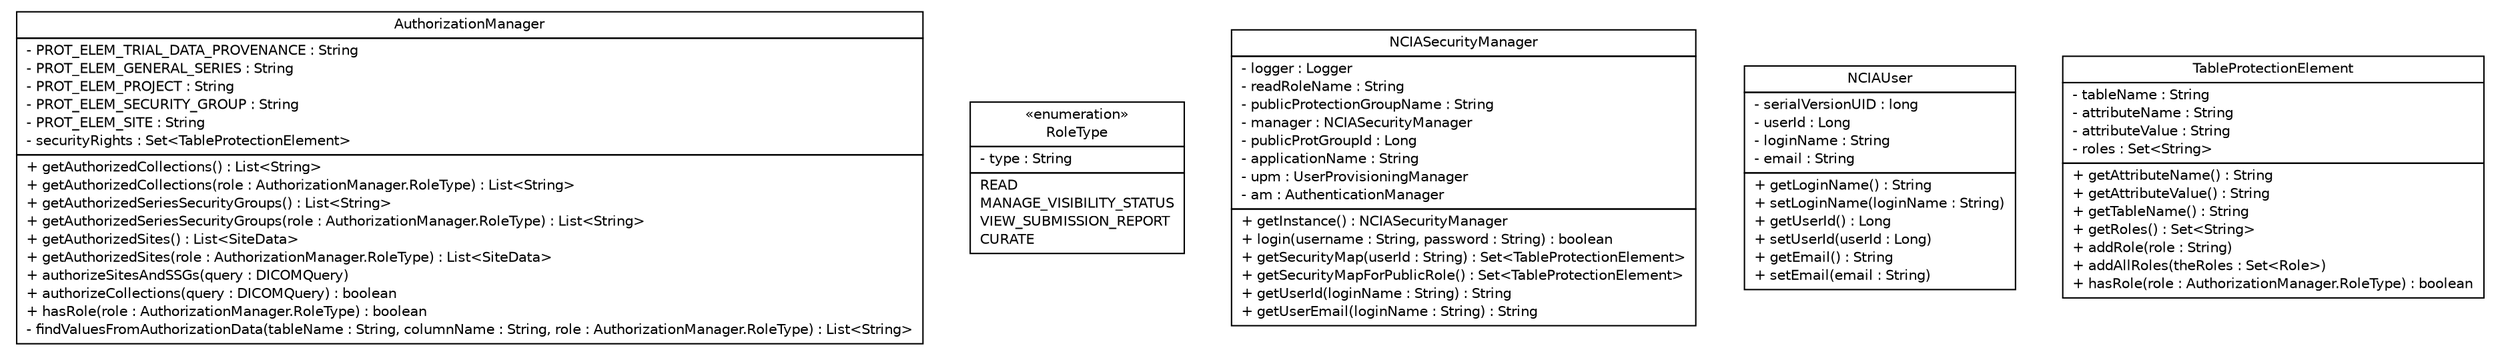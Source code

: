 #!/usr/local/bin/dot
#
# Class diagram 
# Generated by UmlGraph version 4.8 (http://www.spinellis.gr/sw/umlgraph)
#

digraph G {
	edge [fontname="Helvetica",fontsize=10,labelfontname="Helvetica",labelfontsize=10];
	node [fontname="Helvetica",fontsize=10,shape=plaintext];
	// gov.nih.nci.ncia.security.AuthorizationManager
	c5744 [label=<<table border="0" cellborder="1" cellspacing="0" cellpadding="2" port="p" href="./AuthorizationManager.html">
		<tr><td><table border="0" cellspacing="0" cellpadding="1">
			<tr><td> AuthorizationManager </td></tr>
		</table></td></tr>
		<tr><td><table border="0" cellspacing="0" cellpadding="1">
			<tr><td align="left"> - PROT_ELEM_TRIAL_DATA_PROVENANCE : String </td></tr>
			<tr><td align="left"> - PROT_ELEM_GENERAL_SERIES : String </td></tr>
			<tr><td align="left"> - PROT_ELEM_PROJECT : String </td></tr>
			<tr><td align="left"> - PROT_ELEM_SECURITY_GROUP : String </td></tr>
			<tr><td align="left"> - PROT_ELEM_SITE : String </td></tr>
			<tr><td align="left"> - securityRights : Set&lt;TableProtectionElement&gt; </td></tr>
		</table></td></tr>
		<tr><td><table border="0" cellspacing="0" cellpadding="1">
			<tr><td align="left"> + getAuthorizedCollections() : List&lt;String&gt; </td></tr>
			<tr><td align="left"> + getAuthorizedCollections(role : AuthorizationManager.RoleType) : List&lt;String&gt; </td></tr>
			<tr><td align="left"> + getAuthorizedSeriesSecurityGroups() : List&lt;String&gt; </td></tr>
			<tr><td align="left"> + getAuthorizedSeriesSecurityGroups(role : AuthorizationManager.RoleType) : List&lt;String&gt; </td></tr>
			<tr><td align="left"> + getAuthorizedSites() : List&lt;SiteData&gt; </td></tr>
			<tr><td align="left"> + getAuthorizedSites(role : AuthorizationManager.RoleType) : List&lt;SiteData&gt; </td></tr>
			<tr><td align="left"> + authorizeSitesAndSSGs(query : DICOMQuery) </td></tr>
			<tr><td align="left"> + authorizeCollections(query : DICOMQuery) : boolean </td></tr>
			<tr><td align="left"> + hasRole(role : AuthorizationManager.RoleType) : boolean </td></tr>
			<tr><td align="left"> - findValuesFromAuthorizationData(tableName : String, columnName : String, role : AuthorizationManager.RoleType) : List&lt;String&gt; </td></tr>
		</table></td></tr>
		</table>>, fontname="Helvetica", fontcolor="black", fontsize=10.0];
	// gov.nih.nci.ncia.security.AuthorizationManager.RoleType
	c5745 [label=<<table border="0" cellborder="1" cellspacing="0" cellpadding="2" port="p" href="./AuthorizationManager.RoleType.html">
		<tr><td><table border="0" cellspacing="0" cellpadding="1">
			<tr><td> &laquo;enumeration&raquo; </td></tr>
			<tr><td> RoleType </td></tr>
		</table></td></tr>
		<tr><td><table border="0" cellspacing="0" cellpadding="1">
			<tr><td align="left"> - type : String </td></tr>
		</table></td></tr>
		<tr><td><table border="0" cellspacing="0" cellpadding="1">
			<tr><td align="left"> READ </td></tr>
			<tr><td align="left"> MANAGE_VISIBILITY_STATUS </td></tr>
			<tr><td align="left"> VIEW_SUBMISSION_REPORT </td></tr>
			<tr><td align="left"> CURATE </td></tr>
		</table></td></tr>
		</table>>, fontname="Helvetica", fontcolor="black", fontsize=10.0];
	// gov.nih.nci.ncia.security.NCIASecurityManager
	c5746 [label=<<table border="0" cellborder="1" cellspacing="0" cellpadding="2" port="p" href="./NCIASecurityManager.html">
		<tr><td><table border="0" cellspacing="0" cellpadding="1">
			<tr><td> NCIASecurityManager </td></tr>
		</table></td></tr>
		<tr><td><table border="0" cellspacing="0" cellpadding="1">
			<tr><td align="left"> - logger : Logger </td></tr>
			<tr><td align="left"> - readRoleName : String </td></tr>
			<tr><td align="left"> - publicProtectionGroupName : String </td></tr>
			<tr><td align="left"> - manager : NCIASecurityManager </td></tr>
			<tr><td align="left"> - publicProtGroupId : Long </td></tr>
			<tr><td align="left"> - applicationName : String </td></tr>
			<tr><td align="left"> - upm : UserProvisioningManager </td></tr>
			<tr><td align="left"> - am : AuthenticationManager </td></tr>
		</table></td></tr>
		<tr><td><table border="0" cellspacing="0" cellpadding="1">
			<tr><td align="left"> + getInstance() : NCIASecurityManager </td></tr>
			<tr><td align="left"> + login(username : String, password : String) : boolean </td></tr>
			<tr><td align="left"> + getSecurityMap(userId : String) : Set&lt;TableProtectionElement&gt; </td></tr>
			<tr><td align="left"> + getSecurityMapForPublicRole() : Set&lt;TableProtectionElement&gt; </td></tr>
			<tr><td align="left"> + getUserId(loginName : String) : String </td></tr>
			<tr><td align="left"> + getUserEmail(loginName : String) : String </td></tr>
		</table></td></tr>
		</table>>, fontname="Helvetica", fontcolor="black", fontsize=10.0];
	// gov.nih.nci.ncia.security.NCIAUser
	c5747 [label=<<table border="0" cellborder="1" cellspacing="0" cellpadding="2" port="p" href="./NCIAUser.html">
		<tr><td><table border="0" cellspacing="0" cellpadding="1">
			<tr><td> NCIAUser </td></tr>
		</table></td></tr>
		<tr><td><table border="0" cellspacing="0" cellpadding="1">
			<tr><td align="left"> - serialVersionUID : long </td></tr>
			<tr><td align="left"> - userId : Long </td></tr>
			<tr><td align="left"> - loginName : String </td></tr>
			<tr><td align="left"> - email : String </td></tr>
		</table></td></tr>
		<tr><td><table border="0" cellspacing="0" cellpadding="1">
			<tr><td align="left"> + getLoginName() : String </td></tr>
			<tr><td align="left"> + setLoginName(loginName : String) </td></tr>
			<tr><td align="left"> + getUserId() : Long </td></tr>
			<tr><td align="left"> + setUserId(userId : Long) </td></tr>
			<tr><td align="left"> + getEmail() : String </td></tr>
			<tr><td align="left"> + setEmail(email : String) </td></tr>
		</table></td></tr>
		</table>>, fontname="Helvetica", fontcolor="black", fontsize=10.0];
	// gov.nih.nci.ncia.security.TableProtectionElement
	c5748 [label=<<table border="0" cellborder="1" cellspacing="0" cellpadding="2" port="p" href="./TableProtectionElement.html">
		<tr><td><table border="0" cellspacing="0" cellpadding="1">
			<tr><td> TableProtectionElement </td></tr>
		</table></td></tr>
		<tr><td><table border="0" cellspacing="0" cellpadding="1">
			<tr><td align="left"> - tableName : String </td></tr>
			<tr><td align="left"> - attributeName : String </td></tr>
			<tr><td align="left"> - attributeValue : String </td></tr>
			<tr><td align="left"> - roles : Set&lt;String&gt; </td></tr>
		</table></td></tr>
		<tr><td><table border="0" cellspacing="0" cellpadding="1">
			<tr><td align="left"> + getAttributeName() : String </td></tr>
			<tr><td align="left"> + getAttributeValue() : String </td></tr>
			<tr><td align="left"> + getTableName() : String </td></tr>
			<tr><td align="left"> + getRoles() : Set&lt;String&gt; </td></tr>
			<tr><td align="left"> + addRole(role : String) </td></tr>
			<tr><td align="left"> + addAllRoles(theRoles : Set&lt;Role&gt;) </td></tr>
			<tr><td align="left"> + hasRole(role : AuthorizationManager.RoleType) : boolean </td></tr>
		</table></td></tr>
		</table>>, fontname="Helvetica", fontcolor="black", fontsize=10.0];
}


